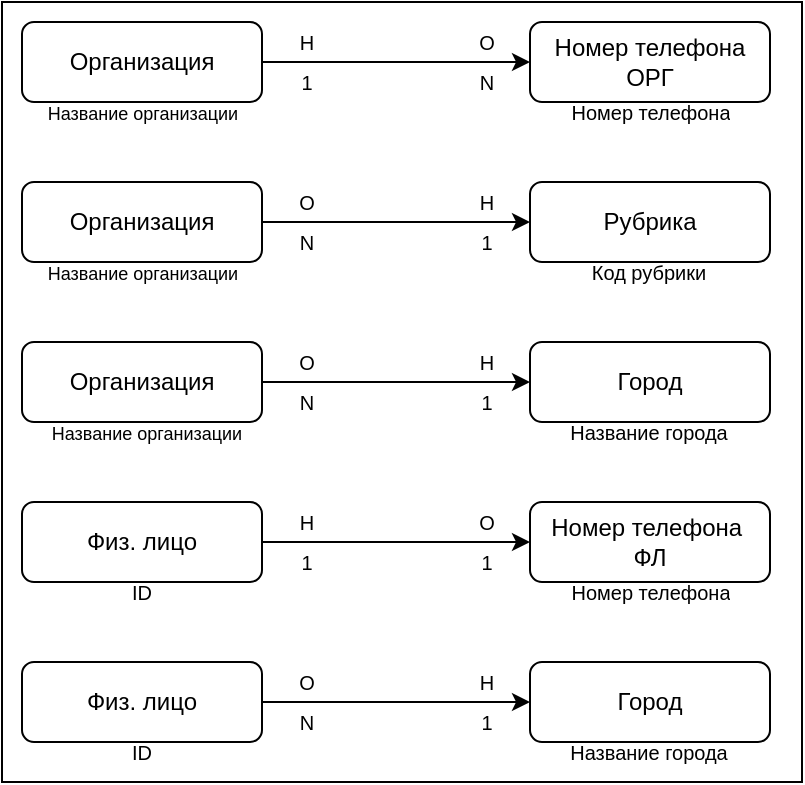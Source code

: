 <mxfile version="24.8.6">
  <diagram id="C5RBs43oDa-KdzZeNtuy" name="Page-1">
    <mxGraphModel dx="835" dy="459" grid="1" gridSize="10" guides="1" tooltips="1" connect="1" arrows="1" fold="1" page="1" pageScale="1" pageWidth="827" pageHeight="1169" math="0" shadow="0">
      <root>
        <mxCell id="WIyWlLk6GJQsqaUBKTNV-0" />
        <mxCell id="WIyWlLk6GJQsqaUBKTNV-1" parent="WIyWlLk6GJQsqaUBKTNV-0" />
        <mxCell id="PSni2t7WZ-i_JzGDd249-49" value="" style="rounded=0;whiteSpace=wrap;html=1;" vertex="1" parent="WIyWlLk6GJQsqaUBKTNV-1">
          <mxGeometry x="150" y="70" width="400" height="390" as="geometry" />
        </mxCell>
        <mxCell id="WIyWlLk6GJQsqaUBKTNV-3" value="Организация" style="rounded=1;whiteSpace=wrap;html=1;fontSize=12;glass=0;strokeWidth=1;shadow=0;" parent="WIyWlLk6GJQsqaUBKTNV-1" vertex="1">
          <mxGeometry x="160" y="80" width="120" height="40" as="geometry" />
        </mxCell>
        <mxCell id="PSni2t7WZ-i_JzGDd249-0" value="Организация" style="rounded=1;whiteSpace=wrap;html=1;fontSize=12;glass=0;strokeWidth=1;shadow=0;" vertex="1" parent="WIyWlLk6GJQsqaUBKTNV-1">
          <mxGeometry x="160" y="160" width="120" height="40" as="geometry" />
        </mxCell>
        <mxCell id="PSni2t7WZ-i_JzGDd249-1" value="Организация" style="rounded=1;whiteSpace=wrap;html=1;fontSize=12;glass=0;strokeWidth=1;shadow=0;" vertex="1" parent="WIyWlLk6GJQsqaUBKTNV-1">
          <mxGeometry x="160" y="240" width="120" height="40" as="geometry" />
        </mxCell>
        <mxCell id="PSni2t7WZ-i_JzGDd249-3" value="Физ. лицо" style="rounded=1;whiteSpace=wrap;html=1;fontSize=12;glass=0;strokeWidth=1;shadow=0;" vertex="1" parent="WIyWlLk6GJQsqaUBKTNV-1">
          <mxGeometry x="160" y="400" width="120" height="40" as="geometry" />
        </mxCell>
        <mxCell id="PSni2t7WZ-i_JzGDd249-4" value="Физ. лицо" style="rounded=1;whiteSpace=wrap;html=1;fontSize=12;glass=0;strokeWidth=1;shadow=0;" vertex="1" parent="WIyWlLk6GJQsqaUBKTNV-1">
          <mxGeometry x="160" y="320" width="120" height="40" as="geometry" />
        </mxCell>
        <mxCell id="PSni2t7WZ-i_JzGDd249-5" value="Номер телефона ОРГ" style="rounded=1;whiteSpace=wrap;html=1;fontSize=12;glass=0;strokeWidth=1;shadow=0;" vertex="1" parent="WIyWlLk6GJQsqaUBKTNV-1">
          <mxGeometry x="414" y="80" width="120" height="40" as="geometry" />
        </mxCell>
        <mxCell id="PSni2t7WZ-i_JzGDd249-6" value="Рубрика" style="rounded=1;whiteSpace=wrap;html=1;fontSize=12;glass=0;strokeWidth=1;shadow=0;" vertex="1" parent="WIyWlLk6GJQsqaUBKTNV-1">
          <mxGeometry x="414" y="160" width="120" height="40" as="geometry" />
        </mxCell>
        <mxCell id="PSni2t7WZ-i_JzGDd249-7" value="Город" style="rounded=1;whiteSpace=wrap;html=1;fontSize=12;glass=0;strokeWidth=1;shadow=0;" vertex="1" parent="WIyWlLk6GJQsqaUBKTNV-1">
          <mxGeometry x="414" y="240" width="120" height="40" as="geometry" />
        </mxCell>
        <mxCell id="PSni2t7WZ-i_JzGDd249-8" value="Номер телефона&amp;nbsp;&lt;div&gt;ФЛ&lt;/div&gt;" style="rounded=1;whiteSpace=wrap;html=1;fontSize=12;glass=0;strokeWidth=1;shadow=0;" vertex="1" parent="WIyWlLk6GJQsqaUBKTNV-1">
          <mxGeometry x="414" y="320" width="120" height="40" as="geometry" />
        </mxCell>
        <mxCell id="PSni2t7WZ-i_JzGDd249-9" value="Город" style="rounded=1;whiteSpace=wrap;html=1;fontSize=12;glass=0;strokeWidth=1;shadow=0;" vertex="1" parent="WIyWlLk6GJQsqaUBKTNV-1">
          <mxGeometry x="414" y="400" width="120" height="40" as="geometry" />
        </mxCell>
        <mxCell id="PSni2t7WZ-i_JzGDd249-11" value="" style="endArrow=classic;html=1;rounded=0;exitX=1;exitY=0.5;exitDx=0;exitDy=0;entryX=0;entryY=0.5;entryDx=0;entryDy=0;" edge="1" parent="WIyWlLk6GJQsqaUBKTNV-1" source="WIyWlLk6GJQsqaUBKTNV-3" target="PSni2t7WZ-i_JzGDd249-5">
          <mxGeometry width="50" height="50" relative="1" as="geometry">
            <mxPoint x="300" y="290" as="sourcePoint" />
            <mxPoint x="350" y="240" as="targetPoint" />
          </mxGeometry>
        </mxCell>
        <mxCell id="PSni2t7WZ-i_JzGDd249-12" value="" style="endArrow=classic;html=1;rounded=0;exitX=1;exitY=0.5;exitDx=0;exitDy=0;entryX=0;entryY=0.5;entryDx=0;entryDy=0;" edge="1" parent="WIyWlLk6GJQsqaUBKTNV-1" source="PSni2t7WZ-i_JzGDd249-0" target="PSni2t7WZ-i_JzGDd249-6">
          <mxGeometry width="50" height="50" relative="1" as="geometry">
            <mxPoint x="290" y="110" as="sourcePoint" />
            <mxPoint x="424" y="110" as="targetPoint" />
          </mxGeometry>
        </mxCell>
        <mxCell id="PSni2t7WZ-i_JzGDd249-13" value="" style="endArrow=classic;html=1;rounded=1;exitX=1;exitY=0.5;exitDx=0;exitDy=0;entryX=0;entryY=0.5;entryDx=0;entryDy=0;strokeWidth=1;curved=0;" edge="1" parent="WIyWlLk6GJQsqaUBKTNV-1" source="PSni2t7WZ-i_JzGDd249-1" target="PSni2t7WZ-i_JzGDd249-7">
          <mxGeometry width="50" height="50" relative="1" as="geometry">
            <mxPoint x="300" y="120" as="sourcePoint" />
            <mxPoint x="434" y="120" as="targetPoint" />
          </mxGeometry>
        </mxCell>
        <mxCell id="PSni2t7WZ-i_JzGDd249-14" value="" style="endArrow=classic;html=1;rounded=0;exitX=1;exitY=0.5;exitDx=0;exitDy=0;entryX=0;entryY=0.5;entryDx=0;entryDy=0;" edge="1" parent="WIyWlLk6GJQsqaUBKTNV-1" source="PSni2t7WZ-i_JzGDd249-4" target="PSni2t7WZ-i_JzGDd249-8">
          <mxGeometry width="50" height="50" relative="1" as="geometry">
            <mxPoint x="310" y="130" as="sourcePoint" />
            <mxPoint x="444" y="130" as="targetPoint" />
          </mxGeometry>
        </mxCell>
        <mxCell id="PSni2t7WZ-i_JzGDd249-15" value="" style="endArrow=classic;html=1;rounded=0;exitX=1;exitY=0.5;exitDx=0;exitDy=0;entryX=0;entryY=0.5;entryDx=0;entryDy=0;" edge="1" parent="WIyWlLk6GJQsqaUBKTNV-1" source="PSni2t7WZ-i_JzGDd249-3" target="PSni2t7WZ-i_JzGDd249-9">
          <mxGeometry width="50" height="50" relative="1" as="geometry">
            <mxPoint x="320" y="140" as="sourcePoint" />
            <mxPoint x="454" y="140" as="targetPoint" />
          </mxGeometry>
        </mxCell>
        <mxCell id="PSni2t7WZ-i_JzGDd249-16" value="&lt;font style=&quot;font-size: 9px;&quot;&gt;Название организации&lt;/font&gt;" style="text;strokeColor=none;fillColor=none;align=center;verticalAlign=middle;spacingLeft=4;spacingRight=4;overflow=hidden;points=[[0,0.5],[1,0.5]];portConstraint=eastwest;rotatable=0;whiteSpace=wrap;html=1;" vertex="1" parent="WIyWlLk6GJQsqaUBKTNV-1">
          <mxGeometry x="162.5" y="110" width="115" height="30" as="geometry" />
        </mxCell>
        <mxCell id="PSni2t7WZ-i_JzGDd249-17" value="&lt;font style=&quot;font-size: 9px;&quot;&gt;Название организации&lt;/font&gt;" style="text;strokeColor=none;fillColor=none;align=center;verticalAlign=middle;spacingLeft=4;spacingRight=4;overflow=hidden;points=[[0,0.5],[1,0.5]];portConstraint=eastwest;rotatable=0;whiteSpace=wrap;html=1;" vertex="1" parent="WIyWlLk6GJQsqaUBKTNV-1">
          <mxGeometry x="162.5" y="190" width="115" height="30" as="geometry" />
        </mxCell>
        <mxCell id="PSni2t7WZ-i_JzGDd249-18" value="&lt;font style=&quot;font-size: 9px;&quot;&gt;Название организации&lt;/font&gt;" style="text;strokeColor=none;fillColor=none;align=center;verticalAlign=middle;spacingLeft=4;spacingRight=4;overflow=hidden;points=[[0,0.5],[1,0.5]];portConstraint=eastwest;rotatable=0;whiteSpace=wrap;html=1;" vertex="1" parent="WIyWlLk6GJQsqaUBKTNV-1">
          <mxGeometry x="165" y="270" width="115" height="30" as="geometry" />
        </mxCell>
        <mxCell id="PSni2t7WZ-i_JzGDd249-19" value="&lt;font size=&quot;1&quot;&gt;ID&lt;/font&gt;" style="text;strokeColor=none;fillColor=none;align=center;verticalAlign=middle;spacingLeft=4;spacingRight=4;overflow=hidden;points=[[0,0.5],[1,0.5]];portConstraint=eastwest;rotatable=0;whiteSpace=wrap;html=1;" vertex="1" parent="WIyWlLk6GJQsqaUBKTNV-1">
          <mxGeometry x="201.25" y="350" width="37.5" height="30" as="geometry" />
        </mxCell>
        <mxCell id="PSni2t7WZ-i_JzGDd249-21" value="&lt;font size=&quot;1&quot;&gt;ID&lt;/font&gt;" style="text;strokeColor=none;fillColor=none;align=center;verticalAlign=middle;spacingLeft=4;spacingRight=4;overflow=hidden;points=[[0,0.5],[1,0.5]];portConstraint=eastwest;rotatable=0;whiteSpace=wrap;html=1;" vertex="1" parent="WIyWlLk6GJQsqaUBKTNV-1">
          <mxGeometry x="201.25" y="430" width="37.5" height="30" as="geometry" />
        </mxCell>
        <mxCell id="PSni2t7WZ-i_JzGDd249-22" value="&lt;font size=&quot;1&quot;&gt;Номер телефона&lt;/font&gt;" style="text;strokeColor=none;fillColor=none;align=center;verticalAlign=middle;spacingLeft=4;spacingRight=4;overflow=hidden;points=[[0,0.5],[1,0.5]];portConstraint=eastwest;rotatable=0;whiteSpace=wrap;html=1;" vertex="1" parent="WIyWlLk6GJQsqaUBKTNV-1">
          <mxGeometry x="424.62" y="110" width="98.75" height="30" as="geometry" />
        </mxCell>
        <mxCell id="PSni2t7WZ-i_JzGDd249-23" value="&lt;font size=&quot;1&quot;&gt;Код рубрики&lt;/font&gt;" style="text;strokeColor=none;fillColor=none;align=center;verticalAlign=middle;spacingLeft=4;spacingRight=4;overflow=hidden;points=[[0,0.5],[1,0.5]];portConstraint=eastwest;rotatable=0;whiteSpace=wrap;html=1;" vertex="1" parent="WIyWlLk6GJQsqaUBKTNV-1">
          <mxGeometry x="436.31" y="190" width="75.38" height="30" as="geometry" />
        </mxCell>
        <mxCell id="PSni2t7WZ-i_JzGDd249-25" value="&lt;font size=&quot;1&quot;&gt;Название города&lt;/font&gt;" style="text;strokeColor=none;fillColor=none;align=center;verticalAlign=middle;spacingLeft=4;spacingRight=4;overflow=hidden;points=[[0,0.5],[1,0.5]];portConstraint=eastwest;rotatable=0;whiteSpace=wrap;html=1;" vertex="1" parent="WIyWlLk6GJQsqaUBKTNV-1">
          <mxGeometry x="426.31" y="270" width="95.38" height="30" as="geometry" />
        </mxCell>
        <mxCell id="PSni2t7WZ-i_JzGDd249-26" value="&lt;font size=&quot;1&quot;&gt;Название города&lt;/font&gt;" style="text;strokeColor=none;fillColor=none;align=center;verticalAlign=middle;spacingLeft=4;spacingRight=4;overflow=hidden;points=[[0,0.5],[1,0.5]];portConstraint=eastwest;rotatable=0;whiteSpace=wrap;html=1;" vertex="1" parent="WIyWlLk6GJQsqaUBKTNV-1">
          <mxGeometry x="426.3" y="430" width="95.38" height="30" as="geometry" />
        </mxCell>
        <mxCell id="PSni2t7WZ-i_JzGDd249-27" value="&lt;font size=&quot;1&quot;&gt;О&lt;/font&gt;" style="text;strokeColor=none;fillColor=none;align=center;verticalAlign=middle;spacingLeft=4;spacingRight=4;overflow=hidden;points=[[0,0.5],[1,0.5]];portConstraint=eastwest;rotatable=0;whiteSpace=wrap;html=1;" vertex="1" parent="WIyWlLk6GJQsqaUBKTNV-1">
          <mxGeometry x="290" y="240" width="25.38" height="20" as="geometry" />
        </mxCell>
        <mxCell id="PSni2t7WZ-i_JzGDd249-28" value="&lt;font size=&quot;1&quot;&gt;Н&lt;/font&gt;" style="text;strokeColor=none;fillColor=none;align=center;verticalAlign=middle;spacingLeft=4;spacingRight=4;overflow=hidden;points=[[0,0.5],[1,0.5]];portConstraint=eastwest;rotatable=0;whiteSpace=wrap;html=1;" vertex="1" parent="WIyWlLk6GJQsqaUBKTNV-1">
          <mxGeometry x="380" y="240" width="25.38" height="20" as="geometry" />
        </mxCell>
        <mxCell id="PSni2t7WZ-i_JzGDd249-29" value="&lt;font size=&quot;1&quot;&gt;N&lt;/font&gt;" style="text;strokeColor=none;fillColor=none;align=center;verticalAlign=middle;spacingLeft=4;spacingRight=4;overflow=hidden;points=[[0,0.5],[1,0.5]];portConstraint=eastwest;rotatable=0;whiteSpace=wrap;html=1;" vertex="1" parent="WIyWlLk6GJQsqaUBKTNV-1">
          <mxGeometry x="290" y="260" width="25.38" height="20" as="geometry" />
        </mxCell>
        <mxCell id="PSni2t7WZ-i_JzGDd249-30" value="&lt;font size=&quot;1&quot;&gt;1&lt;/font&gt;" style="text;strokeColor=none;fillColor=none;align=center;verticalAlign=middle;spacingLeft=4;spacingRight=4;overflow=hidden;points=[[0,0.5],[1,0.5]];portConstraint=eastwest;rotatable=0;whiteSpace=wrap;html=1;" vertex="1" parent="WIyWlLk6GJQsqaUBKTNV-1">
          <mxGeometry x="380" y="260" width="25.38" height="20" as="geometry" />
        </mxCell>
        <mxCell id="PSni2t7WZ-i_JzGDd249-31" value="&lt;font size=&quot;1&quot;&gt;1&lt;/font&gt;" style="text;strokeColor=none;fillColor=none;align=center;verticalAlign=middle;spacingLeft=4;spacingRight=4;overflow=hidden;points=[[0,0.5],[1,0.5]];portConstraint=eastwest;rotatable=0;whiteSpace=wrap;html=1;" vertex="1" parent="WIyWlLk6GJQsqaUBKTNV-1">
          <mxGeometry x="290" y="340" width="25.38" height="20" as="geometry" />
        </mxCell>
        <mxCell id="PSni2t7WZ-i_JzGDd249-32" value="&lt;font size=&quot;1&quot;&gt;1&lt;/font&gt;" style="text;strokeColor=none;fillColor=none;align=center;verticalAlign=middle;spacingLeft=4;spacingRight=4;overflow=hidden;points=[[0,0.5],[1,0.5]];portConstraint=eastwest;rotatable=0;whiteSpace=wrap;html=1;" vertex="1" parent="WIyWlLk6GJQsqaUBKTNV-1">
          <mxGeometry x="380" y="340" width="25.38" height="20" as="geometry" />
        </mxCell>
        <mxCell id="PSni2t7WZ-i_JzGDd249-34" value="&lt;font size=&quot;1&quot;&gt;Н&lt;/font&gt;" style="text;strokeColor=none;fillColor=none;align=center;verticalAlign=middle;spacingLeft=4;spacingRight=4;overflow=hidden;points=[[0,0.5],[1,0.5]];portConstraint=eastwest;rotatable=0;whiteSpace=wrap;html=1;" vertex="1" parent="WIyWlLk6GJQsqaUBKTNV-1">
          <mxGeometry x="290" y="320" width="25.38" height="20" as="geometry" />
        </mxCell>
        <mxCell id="PSni2t7WZ-i_JzGDd249-35" value="&lt;font size=&quot;1&quot;&gt;О&lt;/font&gt;" style="text;strokeColor=none;fillColor=none;align=center;verticalAlign=middle;spacingLeft=4;spacingRight=4;overflow=hidden;points=[[0,0.5],[1,0.5]];portConstraint=eastwest;rotatable=0;whiteSpace=wrap;html=1;" vertex="1" parent="WIyWlLk6GJQsqaUBKTNV-1">
          <mxGeometry x="380" y="320" width="25.38" height="20" as="geometry" />
        </mxCell>
        <mxCell id="PSni2t7WZ-i_JzGDd249-36" value="&lt;font size=&quot;1&quot;&gt;N&lt;/font&gt;" style="text;strokeColor=none;fillColor=none;align=center;verticalAlign=middle;spacingLeft=4;spacingRight=4;overflow=hidden;points=[[0,0.5],[1,0.5]];portConstraint=eastwest;rotatable=0;whiteSpace=wrap;html=1;" vertex="1" parent="WIyWlLk6GJQsqaUBKTNV-1">
          <mxGeometry x="290" y="420" width="25.38" height="20" as="geometry" />
        </mxCell>
        <mxCell id="PSni2t7WZ-i_JzGDd249-37" value="&lt;font size=&quot;1&quot;&gt;1&lt;/font&gt;" style="text;strokeColor=none;fillColor=none;align=center;verticalAlign=middle;spacingLeft=4;spacingRight=4;overflow=hidden;points=[[0,0.5],[1,0.5]];portConstraint=eastwest;rotatable=0;whiteSpace=wrap;html=1;" vertex="1" parent="WIyWlLk6GJQsqaUBKTNV-1">
          <mxGeometry x="380" y="420" width="25.38" height="20" as="geometry" />
        </mxCell>
        <mxCell id="PSni2t7WZ-i_JzGDd249-38" value="&lt;font size=&quot;1&quot;&gt;О&lt;/font&gt;" style="text;strokeColor=none;fillColor=none;align=center;verticalAlign=middle;spacingLeft=4;spacingRight=4;overflow=hidden;points=[[0,0.5],[1,0.5]];portConstraint=eastwest;rotatable=0;whiteSpace=wrap;html=1;" vertex="1" parent="WIyWlLk6GJQsqaUBKTNV-1">
          <mxGeometry x="290" y="400" width="25.38" height="20" as="geometry" />
        </mxCell>
        <mxCell id="PSni2t7WZ-i_JzGDd249-39" value="&lt;font size=&quot;1&quot;&gt;Н&lt;/font&gt;" style="text;strokeColor=none;fillColor=none;align=center;verticalAlign=middle;spacingLeft=4;spacingRight=4;overflow=hidden;points=[[0,0.5],[1,0.5]];portConstraint=eastwest;rotatable=0;whiteSpace=wrap;html=1;" vertex="1" parent="WIyWlLk6GJQsqaUBKTNV-1">
          <mxGeometry x="380" y="400" width="25.38" height="20" as="geometry" />
        </mxCell>
        <mxCell id="PSni2t7WZ-i_JzGDd249-40" value="&lt;font size=&quot;1&quot;&gt;N&lt;/font&gt;" style="text;strokeColor=none;fillColor=none;align=center;verticalAlign=middle;spacingLeft=4;spacingRight=4;overflow=hidden;points=[[0,0.5],[1,0.5]];portConstraint=eastwest;rotatable=0;whiteSpace=wrap;html=1;" vertex="1" parent="WIyWlLk6GJQsqaUBKTNV-1">
          <mxGeometry x="290" y="180" width="25.38" height="20" as="geometry" />
        </mxCell>
        <mxCell id="PSni2t7WZ-i_JzGDd249-41" value="&lt;font size=&quot;1&quot;&gt;1&lt;/font&gt;" style="text;strokeColor=none;fillColor=none;align=center;verticalAlign=middle;spacingLeft=4;spacingRight=4;overflow=hidden;points=[[0,0.5],[1,0.5]];portConstraint=eastwest;rotatable=0;whiteSpace=wrap;html=1;" vertex="1" parent="WIyWlLk6GJQsqaUBKTNV-1">
          <mxGeometry x="380" y="180" width="25.38" height="20" as="geometry" />
        </mxCell>
        <mxCell id="PSni2t7WZ-i_JzGDd249-42" value="&lt;font size=&quot;1&quot;&gt;О&lt;/font&gt;" style="text;strokeColor=none;fillColor=none;align=center;verticalAlign=middle;spacingLeft=4;spacingRight=4;overflow=hidden;points=[[0,0.5],[1,0.5]];portConstraint=eastwest;rotatable=0;whiteSpace=wrap;html=1;" vertex="1" parent="WIyWlLk6GJQsqaUBKTNV-1">
          <mxGeometry x="290" y="160" width="25.38" height="20" as="geometry" />
        </mxCell>
        <mxCell id="PSni2t7WZ-i_JzGDd249-43" value="&lt;font size=&quot;1&quot;&gt;Н&lt;/font&gt;" style="text;strokeColor=none;fillColor=none;align=center;verticalAlign=middle;spacingLeft=4;spacingRight=4;overflow=hidden;points=[[0,0.5],[1,0.5]];portConstraint=eastwest;rotatable=0;whiteSpace=wrap;html=1;" vertex="1" parent="WIyWlLk6GJQsqaUBKTNV-1">
          <mxGeometry x="380" y="160" width="25.38" height="20" as="geometry" />
        </mxCell>
        <mxCell id="PSni2t7WZ-i_JzGDd249-44" value="&lt;font size=&quot;1&quot;&gt;1&lt;/font&gt;" style="text;strokeColor=none;fillColor=none;align=center;verticalAlign=middle;spacingLeft=4;spacingRight=4;overflow=hidden;points=[[0,0.5],[1,0.5]];portConstraint=eastwest;rotatable=0;whiteSpace=wrap;html=1;" vertex="1" parent="WIyWlLk6GJQsqaUBKTNV-1">
          <mxGeometry x="290" y="100" width="25.38" height="20" as="geometry" />
        </mxCell>
        <mxCell id="PSni2t7WZ-i_JzGDd249-45" value="&lt;font size=&quot;1&quot;&gt;N&lt;/font&gt;" style="text;strokeColor=none;fillColor=none;align=center;verticalAlign=middle;spacingLeft=4;spacingRight=4;overflow=hidden;points=[[0,0.5],[1,0.5]];portConstraint=eastwest;rotatable=0;whiteSpace=wrap;html=1;" vertex="1" parent="WIyWlLk6GJQsqaUBKTNV-1">
          <mxGeometry x="380" y="100" width="25.38" height="20" as="geometry" />
        </mxCell>
        <mxCell id="PSni2t7WZ-i_JzGDd249-46" value="&lt;font size=&quot;1&quot;&gt;Н&lt;/font&gt;" style="text;strokeColor=none;fillColor=none;align=center;verticalAlign=middle;spacingLeft=4;spacingRight=4;overflow=hidden;points=[[0,0.5],[1,0.5]];portConstraint=eastwest;rotatable=0;whiteSpace=wrap;html=1;" vertex="1" parent="WIyWlLk6GJQsqaUBKTNV-1">
          <mxGeometry x="290" y="80" width="25.38" height="20" as="geometry" />
        </mxCell>
        <mxCell id="PSni2t7WZ-i_JzGDd249-47" value="&lt;font size=&quot;1&quot;&gt;О&lt;/font&gt;" style="text;strokeColor=none;fillColor=none;align=center;verticalAlign=middle;spacingLeft=4;spacingRight=4;overflow=hidden;points=[[0,0.5],[1,0.5]];portConstraint=eastwest;rotatable=0;whiteSpace=wrap;html=1;" vertex="1" parent="WIyWlLk6GJQsqaUBKTNV-1">
          <mxGeometry x="380" y="80" width="25.38" height="20" as="geometry" />
        </mxCell>
        <mxCell id="PSni2t7WZ-i_JzGDd249-48" value="&lt;font size=&quot;1&quot;&gt;Номер телефона&lt;/font&gt;" style="text;strokeColor=none;fillColor=none;align=center;verticalAlign=middle;spacingLeft=4;spacingRight=4;overflow=hidden;points=[[0,0.5],[1,0.5]];portConstraint=eastwest;rotatable=0;whiteSpace=wrap;html=1;" vertex="1" parent="WIyWlLk6GJQsqaUBKTNV-1">
          <mxGeometry x="424.63" y="350" width="98.75" height="30" as="geometry" />
        </mxCell>
      </root>
    </mxGraphModel>
  </diagram>
</mxfile>

